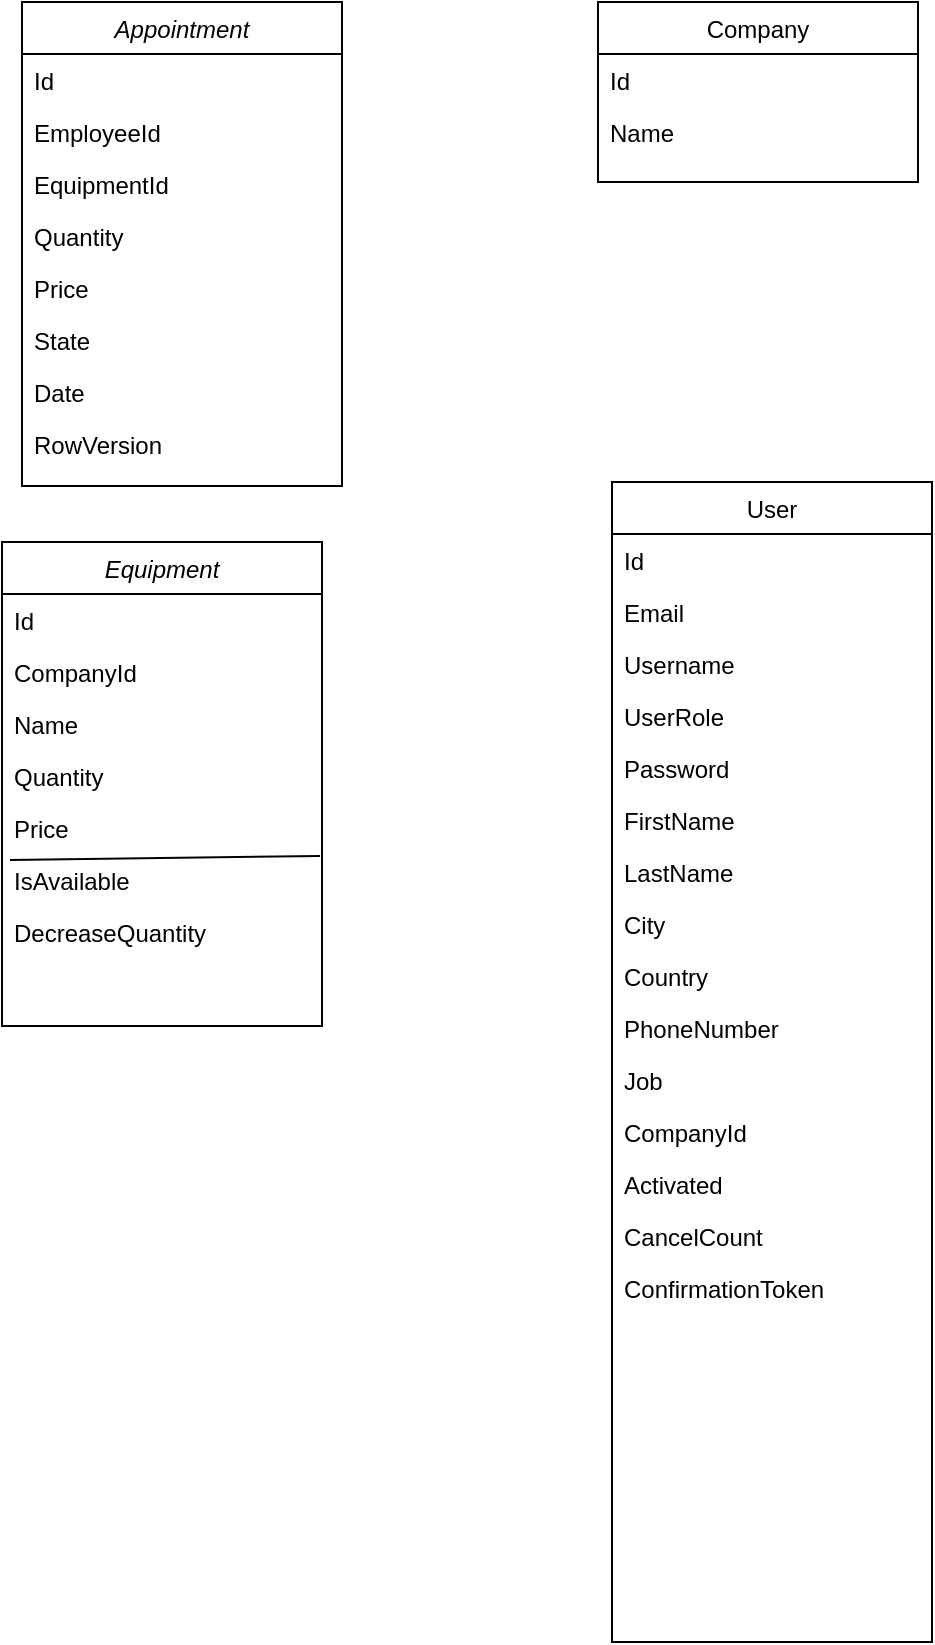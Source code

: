 <mxfile version="22.1.3" type="device">
  <diagram id="C5RBs43oDa-KdzZeNtuy" name="Page-1">
    <mxGraphModel dx="403" dy="471" grid="1" gridSize="10" guides="1" tooltips="1" connect="1" arrows="1" fold="1" page="1" pageScale="1" pageWidth="827" pageHeight="1169" math="0" shadow="0">
      <root>
        <mxCell id="WIyWlLk6GJQsqaUBKTNV-0" />
        <mxCell id="WIyWlLk6GJQsqaUBKTNV-1" parent="WIyWlLk6GJQsqaUBKTNV-0" />
        <mxCell id="zkfFHV4jXpPFQw0GAbJ--0" value="Appointment" style="swimlane;fontStyle=2;align=center;verticalAlign=top;childLayout=stackLayout;horizontal=1;startSize=26;horizontalStack=0;resizeParent=1;resizeLast=0;collapsible=1;marginBottom=0;rounded=0;shadow=0;strokeWidth=1;" parent="WIyWlLk6GJQsqaUBKTNV-1" vertex="1">
          <mxGeometry x="220" y="120" width="160" height="242" as="geometry">
            <mxRectangle x="230" y="140" width="160" height="26" as="alternateBounds" />
          </mxGeometry>
        </mxCell>
        <mxCell id="zkfFHV4jXpPFQw0GAbJ--1" value="Id" style="text;align=left;verticalAlign=top;spacingLeft=4;spacingRight=4;overflow=hidden;rotatable=0;points=[[0,0.5],[1,0.5]];portConstraint=eastwest;" parent="zkfFHV4jXpPFQw0GAbJ--0" vertex="1">
          <mxGeometry y="26" width="160" height="26" as="geometry" />
        </mxCell>
        <mxCell id="zkfFHV4jXpPFQw0GAbJ--2" value="EmployeeId" style="text;align=left;verticalAlign=top;spacingLeft=4;spacingRight=4;overflow=hidden;rotatable=0;points=[[0,0.5],[1,0.5]];portConstraint=eastwest;rounded=0;shadow=0;html=0;" parent="zkfFHV4jXpPFQw0GAbJ--0" vertex="1">
          <mxGeometry y="52" width="160" height="26" as="geometry" />
        </mxCell>
        <mxCell id="zkfFHV4jXpPFQw0GAbJ--3" value="EquipmentId" style="text;align=left;verticalAlign=top;spacingLeft=4;spacingRight=4;overflow=hidden;rotatable=0;points=[[0,0.5],[1,0.5]];portConstraint=eastwest;rounded=0;shadow=0;html=0;" parent="zkfFHV4jXpPFQw0GAbJ--0" vertex="1">
          <mxGeometry y="78" width="160" height="26" as="geometry" />
        </mxCell>
        <mxCell id="5qY6dh5GjE6rUf9Zxbr1-23" value="Quantity" style="text;align=left;verticalAlign=top;spacingLeft=4;spacingRight=4;overflow=hidden;rotatable=0;points=[[0,0.5],[1,0.5]];portConstraint=eastwest;rounded=0;shadow=0;html=0;" vertex="1" parent="zkfFHV4jXpPFQw0GAbJ--0">
          <mxGeometry y="104" width="160" height="26" as="geometry" />
        </mxCell>
        <mxCell id="5qY6dh5GjE6rUf9Zxbr1-22" value="Price" style="text;align=left;verticalAlign=top;spacingLeft=4;spacingRight=4;overflow=hidden;rotatable=0;points=[[0,0.5],[1,0.5]];portConstraint=eastwest;rounded=0;shadow=0;html=0;" vertex="1" parent="zkfFHV4jXpPFQw0GAbJ--0">
          <mxGeometry y="130" width="160" height="26" as="geometry" />
        </mxCell>
        <mxCell id="5qY6dh5GjE6rUf9Zxbr1-25" value="State" style="text;align=left;verticalAlign=top;spacingLeft=4;spacingRight=4;overflow=hidden;rotatable=0;points=[[0,0.5],[1,0.5]];portConstraint=eastwest;rounded=0;shadow=0;html=0;" vertex="1" parent="zkfFHV4jXpPFQw0GAbJ--0">
          <mxGeometry y="156" width="160" height="26" as="geometry" />
        </mxCell>
        <mxCell id="5qY6dh5GjE6rUf9Zxbr1-26" value="Date" style="text;align=left;verticalAlign=top;spacingLeft=4;spacingRight=4;overflow=hidden;rotatable=0;points=[[0,0.5],[1,0.5]];portConstraint=eastwest;rounded=0;shadow=0;html=0;" vertex="1" parent="zkfFHV4jXpPFQw0GAbJ--0">
          <mxGeometry y="182" width="160" height="26" as="geometry" />
        </mxCell>
        <mxCell id="5qY6dh5GjE6rUf9Zxbr1-27" value="RowVersion" style="text;align=left;verticalAlign=top;spacingLeft=4;spacingRight=4;overflow=hidden;rotatable=0;points=[[0,0.5],[1,0.5]];portConstraint=eastwest;rounded=0;shadow=0;html=0;" vertex="1" parent="zkfFHV4jXpPFQw0GAbJ--0">
          <mxGeometry y="208" width="160" height="26" as="geometry" />
        </mxCell>
        <mxCell id="zkfFHV4jXpPFQw0GAbJ--17" value="Company" style="swimlane;fontStyle=0;align=center;verticalAlign=top;childLayout=stackLayout;horizontal=1;startSize=26;horizontalStack=0;resizeParent=1;resizeLast=0;collapsible=1;marginBottom=0;rounded=0;shadow=0;strokeWidth=1;" parent="WIyWlLk6GJQsqaUBKTNV-1" vertex="1">
          <mxGeometry x="508" y="120" width="160" height="90" as="geometry">
            <mxRectangle x="550" y="140" width="160" height="26" as="alternateBounds" />
          </mxGeometry>
        </mxCell>
        <mxCell id="zkfFHV4jXpPFQw0GAbJ--18" value="Id" style="text;align=left;verticalAlign=top;spacingLeft=4;spacingRight=4;overflow=hidden;rotatable=0;points=[[0,0.5],[1,0.5]];portConstraint=eastwest;" parent="zkfFHV4jXpPFQw0GAbJ--17" vertex="1">
          <mxGeometry y="26" width="160" height="26" as="geometry" />
        </mxCell>
        <mxCell id="zkfFHV4jXpPFQw0GAbJ--19" value="Name" style="text;align=left;verticalAlign=top;spacingLeft=4;spacingRight=4;overflow=hidden;rotatable=0;points=[[0,0.5],[1,0.5]];portConstraint=eastwest;rounded=0;shadow=0;html=0;" parent="zkfFHV4jXpPFQw0GAbJ--17" vertex="1">
          <mxGeometry y="52" width="160" height="26" as="geometry" />
        </mxCell>
        <mxCell id="5qY6dh5GjE6rUf9Zxbr1-0" value="User" style="swimlane;fontStyle=0;align=center;verticalAlign=top;childLayout=stackLayout;horizontal=1;startSize=26;horizontalStack=0;resizeParent=1;resizeLast=0;collapsible=1;marginBottom=0;rounded=0;shadow=0;strokeWidth=1;" vertex="1" parent="WIyWlLk6GJQsqaUBKTNV-1">
          <mxGeometry x="515" y="360" width="160" height="580" as="geometry">
            <mxRectangle x="550" y="140" width="160" height="26" as="alternateBounds" />
          </mxGeometry>
        </mxCell>
        <mxCell id="5qY6dh5GjE6rUf9Zxbr1-1" value="Id" style="text;align=left;verticalAlign=top;spacingLeft=4;spacingRight=4;overflow=hidden;rotatable=0;points=[[0,0.5],[1,0.5]];portConstraint=eastwest;" vertex="1" parent="5qY6dh5GjE6rUf9Zxbr1-0">
          <mxGeometry y="26" width="160" height="26" as="geometry" />
        </mxCell>
        <mxCell id="5qY6dh5GjE6rUf9Zxbr1-2" value="Email" style="text;align=left;verticalAlign=top;spacingLeft=4;spacingRight=4;overflow=hidden;rotatable=0;points=[[0,0.5],[1,0.5]];portConstraint=eastwest;rounded=0;shadow=0;html=0;" vertex="1" parent="5qY6dh5GjE6rUf9Zxbr1-0">
          <mxGeometry y="52" width="160" height="26" as="geometry" />
        </mxCell>
        <mxCell id="5qY6dh5GjE6rUf9Zxbr1-3" value="Username" style="text;align=left;verticalAlign=top;spacingLeft=4;spacingRight=4;overflow=hidden;rotatable=0;points=[[0,0.5],[1,0.5]];portConstraint=eastwest;rounded=0;shadow=0;html=0;" vertex="1" parent="5qY6dh5GjE6rUf9Zxbr1-0">
          <mxGeometry y="78" width="160" height="26" as="geometry" />
        </mxCell>
        <mxCell id="5qY6dh5GjE6rUf9Zxbr1-4" value="UserRole" style="text;align=left;verticalAlign=top;spacingLeft=4;spacingRight=4;overflow=hidden;rotatable=0;points=[[0,0.5],[1,0.5]];portConstraint=eastwest;rounded=0;shadow=0;html=0;" vertex="1" parent="5qY6dh5GjE6rUf9Zxbr1-0">
          <mxGeometry y="104" width="160" height="26" as="geometry" />
        </mxCell>
        <mxCell id="5qY6dh5GjE6rUf9Zxbr1-5" value="Password" style="text;align=left;verticalAlign=top;spacingLeft=4;spacingRight=4;overflow=hidden;rotatable=0;points=[[0,0.5],[1,0.5]];portConstraint=eastwest;rounded=0;shadow=0;html=0;" vertex="1" parent="5qY6dh5GjE6rUf9Zxbr1-0">
          <mxGeometry y="130" width="160" height="26" as="geometry" />
        </mxCell>
        <mxCell id="5qY6dh5GjE6rUf9Zxbr1-15" value="" style="resizable=0;align=right;verticalAlign=bottom;labelBackgroundColor=none;fontSize=12;" connectable="0" vertex="1" parent="5qY6dh5GjE6rUf9Zxbr1-0">
          <mxGeometry y="156" width="160" as="geometry" />
        </mxCell>
        <mxCell id="5qY6dh5GjE6rUf9Zxbr1-10" value="FirstName" style="text;align=left;verticalAlign=top;spacingLeft=4;spacingRight=4;overflow=hidden;rotatable=0;points=[[0,0.5],[1,0.5]];portConstraint=eastwest;" vertex="1" parent="5qY6dh5GjE6rUf9Zxbr1-0">
          <mxGeometry y="156" width="160" height="26" as="geometry" />
        </mxCell>
        <mxCell id="5qY6dh5GjE6rUf9Zxbr1-14" value="LastName" style="text;align=left;verticalAlign=top;spacingLeft=4;spacingRight=4;overflow=hidden;rotatable=0;points=[[0,0.5],[1,0.5]];portConstraint=eastwest;rounded=0;shadow=0;html=0;" vertex="1" parent="5qY6dh5GjE6rUf9Zxbr1-0">
          <mxGeometry y="182" width="160" height="26" as="geometry" />
        </mxCell>
        <mxCell id="5qY6dh5GjE6rUf9Zxbr1-13" value="City" style="text;align=left;verticalAlign=top;spacingLeft=4;spacingRight=4;overflow=hidden;rotatable=0;points=[[0,0.5],[1,0.5]];portConstraint=eastwest;rounded=0;shadow=0;html=0;" vertex="1" parent="5qY6dh5GjE6rUf9Zxbr1-0">
          <mxGeometry y="208" width="160" height="26" as="geometry" />
        </mxCell>
        <mxCell id="5qY6dh5GjE6rUf9Zxbr1-12" value="Country" style="text;align=left;verticalAlign=top;spacingLeft=4;spacingRight=4;overflow=hidden;rotatable=0;points=[[0,0.5],[1,0.5]];portConstraint=eastwest;rounded=0;shadow=0;html=0;" vertex="1" parent="5qY6dh5GjE6rUf9Zxbr1-0">
          <mxGeometry y="234" width="160" height="26" as="geometry" />
        </mxCell>
        <mxCell id="5qY6dh5GjE6rUf9Zxbr1-11" value="PhoneNumber" style="text;align=left;verticalAlign=top;spacingLeft=4;spacingRight=4;overflow=hidden;rotatable=0;points=[[0,0.5],[1,0.5]];portConstraint=eastwest;rounded=0;shadow=0;html=0;" vertex="1" parent="5qY6dh5GjE6rUf9Zxbr1-0">
          <mxGeometry y="260" width="160" height="26" as="geometry" />
        </mxCell>
        <mxCell id="5qY6dh5GjE6rUf9Zxbr1-19" value="Job" style="text;align=left;verticalAlign=top;spacingLeft=4;spacingRight=4;overflow=hidden;rotatable=0;points=[[0,0.5],[1,0.5]];portConstraint=eastwest;rounded=0;shadow=0;html=0;" vertex="1" parent="5qY6dh5GjE6rUf9Zxbr1-0">
          <mxGeometry y="286" width="160" height="26" as="geometry" />
        </mxCell>
        <mxCell id="5qY6dh5GjE6rUf9Zxbr1-18" value="CompanyId" style="text;align=left;verticalAlign=top;spacingLeft=4;spacingRight=4;overflow=hidden;rotatable=0;points=[[0,0.5],[1,0.5]];portConstraint=eastwest;rounded=0;shadow=0;html=0;" vertex="1" parent="5qY6dh5GjE6rUf9Zxbr1-0">
          <mxGeometry y="312" width="160" height="26" as="geometry" />
        </mxCell>
        <mxCell id="5qY6dh5GjE6rUf9Zxbr1-17" value="Activated" style="text;align=left;verticalAlign=top;spacingLeft=4;spacingRight=4;overflow=hidden;rotatable=0;points=[[0,0.5],[1,0.5]];portConstraint=eastwest;rounded=0;shadow=0;html=0;" vertex="1" parent="5qY6dh5GjE6rUf9Zxbr1-0">
          <mxGeometry y="338" width="160" height="26" as="geometry" />
        </mxCell>
        <mxCell id="5qY6dh5GjE6rUf9Zxbr1-21" value="CancelCount" style="text;align=left;verticalAlign=top;spacingLeft=4;spacingRight=4;overflow=hidden;rotatable=0;points=[[0,0.5],[1,0.5]];portConstraint=eastwest;rounded=0;shadow=0;html=0;" vertex="1" parent="5qY6dh5GjE6rUf9Zxbr1-0">
          <mxGeometry y="364" width="160" height="26" as="geometry" />
        </mxCell>
        <mxCell id="5qY6dh5GjE6rUf9Zxbr1-20" value="ConfirmationToken" style="text;align=left;verticalAlign=top;spacingLeft=4;spacingRight=4;overflow=hidden;rotatable=0;points=[[0,0.5],[1,0.5]];portConstraint=eastwest;rounded=0;shadow=0;html=0;" vertex="1" parent="5qY6dh5GjE6rUf9Zxbr1-0">
          <mxGeometry y="390" width="160" height="26" as="geometry" />
        </mxCell>
        <mxCell id="5qY6dh5GjE6rUf9Zxbr1-9" value="" style="resizable=0;align=right;verticalAlign=bottom;labelBackgroundColor=none;fontSize=12;" connectable="0" vertex="1" parent="WIyWlLk6GJQsqaUBKTNV-1">
          <mxGeometry x="508" y="433" as="geometry" />
        </mxCell>
        <mxCell id="5qY6dh5GjE6rUf9Zxbr1-28" value="Equipment" style="swimlane;fontStyle=2;align=center;verticalAlign=top;childLayout=stackLayout;horizontal=1;startSize=26;horizontalStack=0;resizeParent=1;resizeLast=0;collapsible=1;marginBottom=0;rounded=0;shadow=0;strokeWidth=1;" vertex="1" parent="WIyWlLk6GJQsqaUBKTNV-1">
          <mxGeometry x="210" y="390" width="160" height="242" as="geometry">
            <mxRectangle x="230" y="140" width="160" height="26" as="alternateBounds" />
          </mxGeometry>
        </mxCell>
        <mxCell id="5qY6dh5GjE6rUf9Zxbr1-29" value="Id" style="text;align=left;verticalAlign=top;spacingLeft=4;spacingRight=4;overflow=hidden;rotatable=0;points=[[0,0.5],[1,0.5]];portConstraint=eastwest;" vertex="1" parent="5qY6dh5GjE6rUf9Zxbr1-28">
          <mxGeometry y="26" width="160" height="26" as="geometry" />
        </mxCell>
        <mxCell id="5qY6dh5GjE6rUf9Zxbr1-30" value="CompanyId" style="text;align=left;verticalAlign=top;spacingLeft=4;spacingRight=4;overflow=hidden;rotatable=0;points=[[0,0.5],[1,0.5]];portConstraint=eastwest;rounded=0;shadow=0;html=0;" vertex="1" parent="5qY6dh5GjE6rUf9Zxbr1-28">
          <mxGeometry y="52" width="160" height="26" as="geometry" />
        </mxCell>
        <mxCell id="5qY6dh5GjE6rUf9Zxbr1-31" value="Name" style="text;align=left;verticalAlign=top;spacingLeft=4;spacingRight=4;overflow=hidden;rotatable=0;points=[[0,0.5],[1,0.5]];portConstraint=eastwest;rounded=0;shadow=0;html=0;" vertex="1" parent="5qY6dh5GjE6rUf9Zxbr1-28">
          <mxGeometry y="78" width="160" height="26" as="geometry" />
        </mxCell>
        <mxCell id="5qY6dh5GjE6rUf9Zxbr1-32" value="Quantity" style="text;align=left;verticalAlign=top;spacingLeft=4;spacingRight=4;overflow=hidden;rotatable=0;points=[[0,0.5],[1,0.5]];portConstraint=eastwest;rounded=0;shadow=0;html=0;" vertex="1" parent="5qY6dh5GjE6rUf9Zxbr1-28">
          <mxGeometry y="104" width="160" height="26" as="geometry" />
        </mxCell>
        <mxCell id="5qY6dh5GjE6rUf9Zxbr1-33" value="Price" style="text;align=left;verticalAlign=top;spacingLeft=4;spacingRight=4;overflow=hidden;rotatable=0;points=[[0,0.5],[1,0.5]];portConstraint=eastwest;rounded=0;shadow=0;html=0;" vertex="1" parent="5qY6dh5GjE6rUf9Zxbr1-28">
          <mxGeometry y="130" width="160" height="26" as="geometry" />
        </mxCell>
        <mxCell id="5qY6dh5GjE6rUf9Zxbr1-34" value="IsAvailable" style="text;align=left;verticalAlign=top;spacingLeft=4;spacingRight=4;overflow=hidden;rotatable=0;points=[[0,0.5],[1,0.5]];portConstraint=eastwest;rounded=0;shadow=0;html=0;" vertex="1" parent="5qY6dh5GjE6rUf9Zxbr1-28">
          <mxGeometry y="156" width="160" height="26" as="geometry" />
        </mxCell>
        <mxCell id="5qY6dh5GjE6rUf9Zxbr1-35" value="DecreaseQuantity" style="text;align=left;verticalAlign=top;spacingLeft=4;spacingRight=4;overflow=hidden;rotatable=0;points=[[0,0.5],[1,0.5]];portConstraint=eastwest;rounded=0;shadow=0;html=0;" vertex="1" parent="5qY6dh5GjE6rUf9Zxbr1-28">
          <mxGeometry y="182" width="160" height="26" as="geometry" />
        </mxCell>
        <mxCell id="5qY6dh5GjE6rUf9Zxbr1-37" value="" style="endArrow=none;html=1;rounded=0;exitX=0.025;exitY=0.115;exitDx=0;exitDy=0;exitPerimeter=0;entryX=0.994;entryY=0.038;entryDx=0;entryDy=0;entryPerimeter=0;" edge="1" parent="5qY6dh5GjE6rUf9Zxbr1-28" source="5qY6dh5GjE6rUf9Zxbr1-34" target="5qY6dh5GjE6rUf9Zxbr1-34">
          <mxGeometry width="50" height="50" relative="1" as="geometry">
            <mxPoint x="170" y="70" as="sourcePoint" />
            <mxPoint x="220" y="20" as="targetPoint" />
          </mxGeometry>
        </mxCell>
      </root>
    </mxGraphModel>
  </diagram>
</mxfile>
